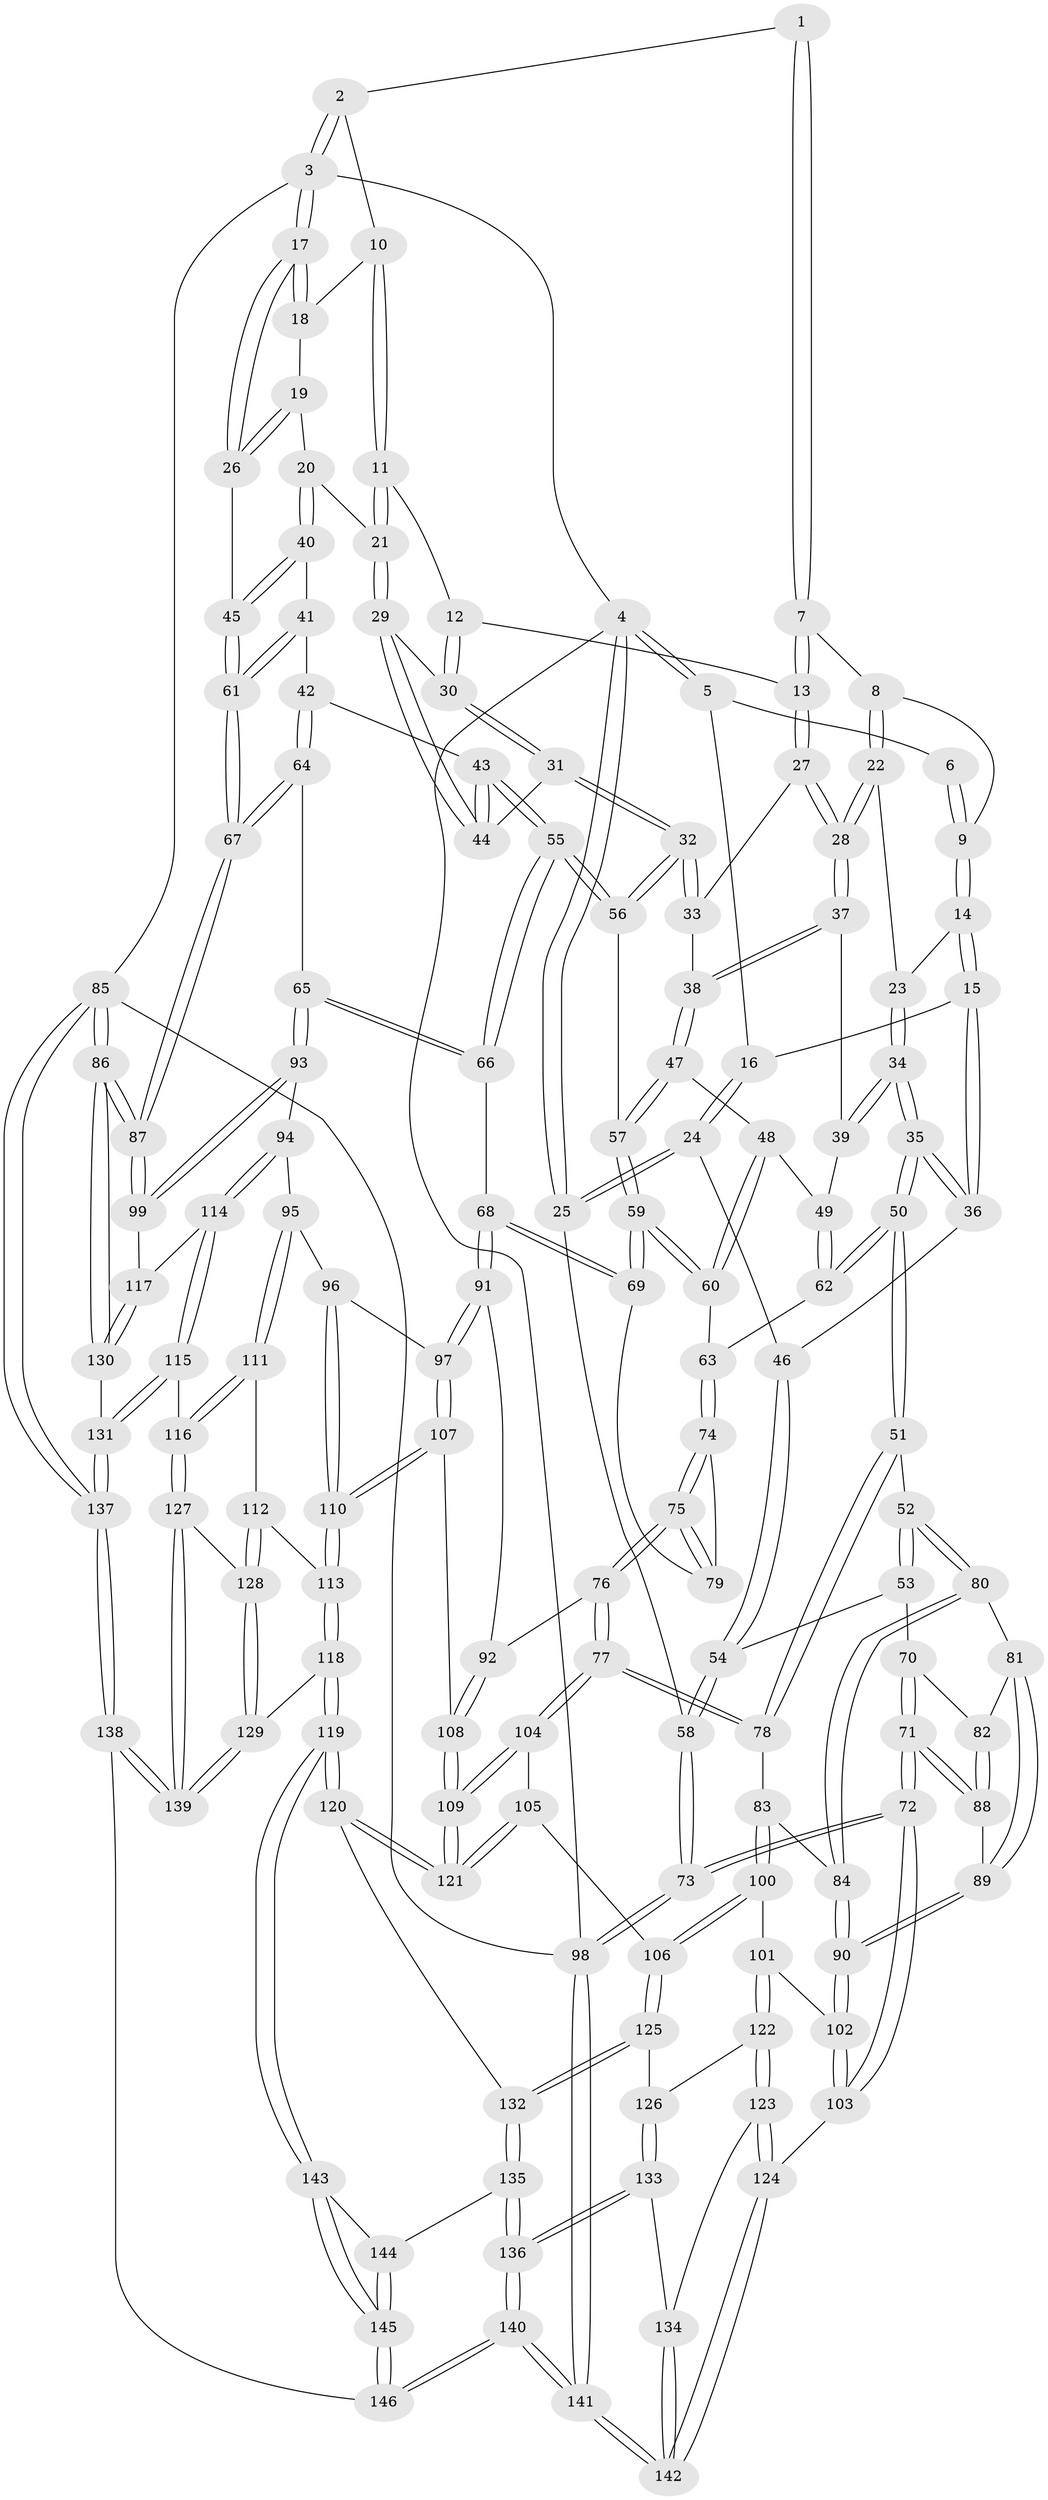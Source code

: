 // coarse degree distribution, {2: 0.10227272727272728, 5: 0.07954545454545454, 4: 0.14772727272727273, 3: 0.6477272727272727, 6: 0.022727272727272728}
// Generated by graph-tools (version 1.1) at 2025/54/03/04/25 22:54:42]
// undirected, 146 vertices, 362 edges
graph export_dot {
  node [color=gray90,style=filled];
  1 [pos="+0.7178073457496752+0"];
  2 [pos="+1+0"];
  3 [pos="+1+0"];
  4 [pos="+0+0"];
  5 [pos="+0.1529161701258839+0"];
  6 [pos="+0.4039730055424575+0"];
  7 [pos="+0.6751337009720331+0.13410211281204582"];
  8 [pos="+0.5844874928137633+0.11981997784491404"];
  9 [pos="+0.45202100722069793+0.02650486371373096"];
  10 [pos="+0.8387116539314081+0.08765374793983804"];
  11 [pos="+0.748538987547762+0.17426180012297182"];
  12 [pos="+0.7362603407995166+0.1732188824535893"];
  13 [pos="+0.6976052089397554+0.1655517002342003"];
  14 [pos="+0.3605270064679531+0.19303075706143644"];
  15 [pos="+0.215984338028686+0.19797562190613635"];
  16 [pos="+0.16883935249640206+0.06803877716593922"];
  17 [pos="+1+0"];
  18 [pos="+0.9559935936057927+0.11193238335831646"];
  19 [pos="+0.9253914377998672+0.18769968188960418"];
  20 [pos="+0.8803524676543583+0.24614820081197675"];
  21 [pos="+0.8675303615050314+0.24453898885232137"];
  22 [pos="+0.4374718001511122+0.2500068683784696"];
  23 [pos="+0.4228630817210786+0.24309602698204713"];
  24 [pos="+0+0.22176861145305243"];
  25 [pos="+0+0.2280333292055211"];
  26 [pos="+1+0.2067052234337385"];
  27 [pos="+0.6879109973288964+0.18443527467424364"];
  28 [pos="+0.4661766709999569+0.2857719678723546"];
  29 [pos="+0.8187809715187964+0.3363041041467347"];
  30 [pos="+0.7597194321037384+0.322830623776338"];
  31 [pos="+0.7376114950291159+0.3795955717696123"];
  32 [pos="+0.7228499279351469+0.38669275381994533"];
  33 [pos="+0.6659970067937065+0.2579132574784222"];
  34 [pos="+0.3130360964794337+0.4114012484137659"];
  35 [pos="+0.2813902857599134+0.4379633092217196"];
  36 [pos="+0.1836997110183834+0.2651991938273958"];
  37 [pos="+0.4677964720074378+0.28957851868147355"];
  38 [pos="+0.5707184191117175+0.36165883927098275"];
  39 [pos="+0.4409135070169813+0.3525671598795288"];
  40 [pos="+0.9026272074488407+0.26573999696012324"];
  41 [pos="+0.9299273607425689+0.3958463307369629"];
  42 [pos="+0.8862419522079558+0.4317743430688295"];
  43 [pos="+0.8417234394954795+0.4159837021061494"];
  44 [pos="+0.8089471172708351+0.36732853573992946"];
  45 [pos="+1+0.2984035929665941"];
  46 [pos="+0.1525639341158387+0.27808253613027745"];
  47 [pos="+0.573761408656558+0.37988537580921616"];
  48 [pos="+0.5720173806225277+0.38146364448462505"];
  49 [pos="+0.4510253302647561+0.42992585551914525"];
  50 [pos="+0.28299332861838944+0.45147043452142077"];
  51 [pos="+0.2643677148551532+0.48723622008010753"];
  52 [pos="+0.2632067218702308+0.4880240979993824"];
  53 [pos="+0.08155669644325317+0.48747401939283125"];
  54 [pos="+0.04472495796903569+0.44079515636009253"];
  55 [pos="+0.7298804300905793+0.48392332964574875"];
  56 [pos="+0.7033083728672999+0.43269215393231963"];
  57 [pos="+0.6108233790215835+0.4154300795793641"];
  58 [pos="+0+0.4321473104666077"];
  59 [pos="+0.580890818262215+0.5533786029592377"];
  60 [pos="+0.5277335468705945+0.45649577922685786"];
  61 [pos="+1+0.46632998023623173"];
  62 [pos="+0.4294345004940236+0.4809706806759593"];
  63 [pos="+0.4397733122461933+0.4924408339530641"];
  64 [pos="+0.8823077035725927+0.5507491940770909"];
  65 [pos="+0.7624850270248399+0.591522934701337"];
  66 [pos="+0.7390593086765385+0.5746152337470417"];
  67 [pos="+1+0.665364276300015"];
  68 [pos="+0.6002650796493597+0.5926304697461746"];
  69 [pos="+0.5809280602481712+0.5670321955350013"];
  70 [pos="+0.07975386498924995+0.5188876177580197"];
  71 [pos="+0+0.7009871963765879"];
  72 [pos="+0+0.7617683212927304"];
  73 [pos="+0+0.7605449883864541"];
  74 [pos="+0.4467200848636325+0.5085483390135106"];
  75 [pos="+0.4165364216567412+0.6115803858247326"];
  76 [pos="+0.3973088764078947+0.6530329289423761"];
  77 [pos="+0.3909030037177493+0.6542114432743553"];
  78 [pos="+0.3694221191294307+0.6483658619046222"];
  79 [pos="+0.5693305444408424+0.5634518187354867"];
  80 [pos="+0.217112000862425+0.5711116212829938"];
  81 [pos="+0.15027632940031926+0.592388752226039"];
  82 [pos="+0.13340760186128897+0.5913135870121512"];
  83 [pos="+0.29678672901076786+0.6796633008795535"];
  84 [pos="+0.22877468474393553+0.6508612984169003"];
  85 [pos="+1+1"];
  86 [pos="+1+1"];
  87 [pos="+1+0.6677292770164185"];
  88 [pos="+0.06889824340664455+0.6682888517259795"];
  89 [pos="+0.16787634517963557+0.6884509220702931"];
  90 [pos="+0.1769043171093279+0.6933887327235422"];
  91 [pos="+0.5924257456930162+0.6088844464755359"];
  92 [pos="+0.4165541783859841+0.661840922909123"];
  93 [pos="+0.7757382399769338+0.6842417805039048"];
  94 [pos="+0.7717220613934724+0.6960608856255633"];
  95 [pos="+0.6605750890809401+0.7226838885791659"];
  96 [pos="+0.5922475283991202+0.6948281460112563"];
  97 [pos="+0.5865360270967885+0.6874568327659962"];
  98 [pos="+0+1"];
  99 [pos="+1+0.7297239921125672"];
  100 [pos="+0.2624579227922921+0.7812883732881871"];
  101 [pos="+0.21029513404391426+0.7710795708436694"];
  102 [pos="+0.18197543125853197+0.7271655054118474"];
  103 [pos="+0+0.8132902358868193"];
  104 [pos="+0.36905924383028577+0.7626707238352467"];
  105 [pos="+0.34515277613059075+0.7949660414709757"];
  106 [pos="+0.2995491826774485+0.8238582895295911"];
  107 [pos="+0.5040666901703036+0.7384221017762048"];
  108 [pos="+0.4890461361117552+0.7436840907103455"];
  109 [pos="+0.47743364019753787+0.7969623626925498"];
  110 [pos="+0.6076913663818218+0.8069635715380529"];
  111 [pos="+0.6553419261505256+0.8075306086518848"];
  112 [pos="+0.6302868044820328+0.8077638400833981"];
  113 [pos="+0.6078472783511341+0.8073727863712281"];
  114 [pos="+0.7725978315129663+0.7909940318047591"];
  115 [pos="+0.736677926239766+0.8384673864789925"];
  116 [pos="+0.7349742434264482+0.8389454201114278"];
  117 [pos="+0.8916977979768196+0.822967491746459"];
  118 [pos="+0.5300884596154284+0.8918640064357557"];
  119 [pos="+0.5120958128578489+0.8933375700187861"];
  120 [pos="+0.48250849935179796+0.8532426412136099"];
  121 [pos="+0.4810411940045828+0.8485250151775727"];
  122 [pos="+0.16802974274245383+0.8125742375997961"];
  123 [pos="+0.06063576518642726+0.8580181166823672"];
  124 [pos="+0.03686264238839752+0.8572645497030464"];
  125 [pos="+0.30008182600629696+0.8444168545852719"];
  126 [pos="+0.21571935823229277+0.8779300977810225"];
  127 [pos="+0.690156231468849+0.8949699658934464"];
  128 [pos="+0.6395901295753641+0.8947483914340305"];
  129 [pos="+0.5435655015917684+0.8989285212520338"];
  130 [pos="+0.8924500163652891+0.8459197311556446"];
  131 [pos="+0.8462512279987413+0.9961418384247139"];
  132 [pos="+0.31621319103992+0.8773042514018523"];
  133 [pos="+0.1890647360200633+0.9105196798080089"];
  134 [pos="+0.1480928382063537+0.9017153002003262"];
  135 [pos="+0.3170832746066426+0.8890570059061554"];
  136 [pos="+0.237490735532632+0.9978703309666376"];
  137 [pos="+0.9206839190078691+1"];
  138 [pos="+0.7596625065424533+1"];
  139 [pos="+0.671169761096465+1"];
  140 [pos="+0.19977846317910047+1"];
  141 [pos="+0.17158728175586263+1"];
  142 [pos="+0.15234066890653847+1"];
  143 [pos="+0.4799494796670864+0.9493689965997383"];
  144 [pos="+0.33532318180219317+0.9080308846646654"];
  145 [pos="+0.42461037887977127+1"];
  146 [pos="+0.4170712162569311+1"];
  1 -- 2;
  1 -- 7;
  1 -- 7;
  2 -- 3;
  2 -- 3;
  2 -- 10;
  3 -- 4;
  3 -- 17;
  3 -- 17;
  3 -- 85;
  4 -- 5;
  4 -- 5;
  4 -- 25;
  4 -- 25;
  4 -- 98;
  5 -- 6;
  5 -- 16;
  6 -- 9;
  6 -- 9;
  7 -- 8;
  7 -- 13;
  7 -- 13;
  8 -- 9;
  8 -- 22;
  8 -- 22;
  9 -- 14;
  9 -- 14;
  10 -- 11;
  10 -- 11;
  10 -- 18;
  11 -- 12;
  11 -- 21;
  11 -- 21;
  12 -- 13;
  12 -- 30;
  12 -- 30;
  13 -- 27;
  13 -- 27;
  14 -- 15;
  14 -- 15;
  14 -- 23;
  15 -- 16;
  15 -- 36;
  15 -- 36;
  16 -- 24;
  16 -- 24;
  17 -- 18;
  17 -- 18;
  17 -- 26;
  17 -- 26;
  18 -- 19;
  19 -- 20;
  19 -- 26;
  19 -- 26;
  20 -- 21;
  20 -- 40;
  20 -- 40;
  21 -- 29;
  21 -- 29;
  22 -- 23;
  22 -- 28;
  22 -- 28;
  23 -- 34;
  23 -- 34;
  24 -- 25;
  24 -- 25;
  24 -- 46;
  25 -- 58;
  26 -- 45;
  27 -- 28;
  27 -- 28;
  27 -- 33;
  28 -- 37;
  28 -- 37;
  29 -- 30;
  29 -- 44;
  29 -- 44;
  30 -- 31;
  30 -- 31;
  31 -- 32;
  31 -- 32;
  31 -- 44;
  32 -- 33;
  32 -- 33;
  32 -- 56;
  32 -- 56;
  33 -- 38;
  34 -- 35;
  34 -- 35;
  34 -- 39;
  34 -- 39;
  35 -- 36;
  35 -- 36;
  35 -- 50;
  35 -- 50;
  36 -- 46;
  37 -- 38;
  37 -- 38;
  37 -- 39;
  38 -- 47;
  38 -- 47;
  39 -- 49;
  40 -- 41;
  40 -- 45;
  40 -- 45;
  41 -- 42;
  41 -- 61;
  41 -- 61;
  42 -- 43;
  42 -- 64;
  42 -- 64;
  43 -- 44;
  43 -- 44;
  43 -- 55;
  43 -- 55;
  45 -- 61;
  45 -- 61;
  46 -- 54;
  46 -- 54;
  47 -- 48;
  47 -- 57;
  47 -- 57;
  48 -- 49;
  48 -- 60;
  48 -- 60;
  49 -- 62;
  49 -- 62;
  50 -- 51;
  50 -- 51;
  50 -- 62;
  50 -- 62;
  51 -- 52;
  51 -- 78;
  51 -- 78;
  52 -- 53;
  52 -- 53;
  52 -- 80;
  52 -- 80;
  53 -- 54;
  53 -- 70;
  54 -- 58;
  54 -- 58;
  55 -- 56;
  55 -- 56;
  55 -- 66;
  55 -- 66;
  56 -- 57;
  57 -- 59;
  57 -- 59;
  58 -- 73;
  58 -- 73;
  59 -- 60;
  59 -- 60;
  59 -- 69;
  59 -- 69;
  60 -- 63;
  61 -- 67;
  61 -- 67;
  62 -- 63;
  63 -- 74;
  63 -- 74;
  64 -- 65;
  64 -- 67;
  64 -- 67;
  65 -- 66;
  65 -- 66;
  65 -- 93;
  65 -- 93;
  66 -- 68;
  67 -- 87;
  67 -- 87;
  68 -- 69;
  68 -- 69;
  68 -- 91;
  68 -- 91;
  69 -- 79;
  70 -- 71;
  70 -- 71;
  70 -- 82;
  71 -- 72;
  71 -- 72;
  71 -- 88;
  71 -- 88;
  72 -- 73;
  72 -- 73;
  72 -- 103;
  72 -- 103;
  73 -- 98;
  73 -- 98;
  74 -- 75;
  74 -- 75;
  74 -- 79;
  75 -- 76;
  75 -- 76;
  75 -- 79;
  75 -- 79;
  76 -- 77;
  76 -- 77;
  76 -- 92;
  77 -- 78;
  77 -- 78;
  77 -- 104;
  77 -- 104;
  78 -- 83;
  80 -- 81;
  80 -- 84;
  80 -- 84;
  81 -- 82;
  81 -- 89;
  81 -- 89;
  82 -- 88;
  82 -- 88;
  83 -- 84;
  83 -- 100;
  83 -- 100;
  84 -- 90;
  84 -- 90;
  85 -- 86;
  85 -- 86;
  85 -- 137;
  85 -- 137;
  85 -- 98;
  86 -- 87;
  86 -- 87;
  86 -- 130;
  86 -- 130;
  87 -- 99;
  87 -- 99;
  88 -- 89;
  89 -- 90;
  89 -- 90;
  90 -- 102;
  90 -- 102;
  91 -- 92;
  91 -- 97;
  91 -- 97;
  92 -- 108;
  92 -- 108;
  93 -- 94;
  93 -- 99;
  93 -- 99;
  94 -- 95;
  94 -- 114;
  94 -- 114;
  95 -- 96;
  95 -- 111;
  95 -- 111;
  96 -- 97;
  96 -- 110;
  96 -- 110;
  97 -- 107;
  97 -- 107;
  98 -- 141;
  98 -- 141;
  99 -- 117;
  100 -- 101;
  100 -- 106;
  100 -- 106;
  101 -- 102;
  101 -- 122;
  101 -- 122;
  102 -- 103;
  102 -- 103;
  103 -- 124;
  104 -- 105;
  104 -- 109;
  104 -- 109;
  105 -- 106;
  105 -- 121;
  105 -- 121;
  106 -- 125;
  106 -- 125;
  107 -- 108;
  107 -- 110;
  107 -- 110;
  108 -- 109;
  108 -- 109;
  109 -- 121;
  109 -- 121;
  110 -- 113;
  110 -- 113;
  111 -- 112;
  111 -- 116;
  111 -- 116;
  112 -- 113;
  112 -- 128;
  112 -- 128;
  113 -- 118;
  113 -- 118;
  114 -- 115;
  114 -- 115;
  114 -- 117;
  115 -- 116;
  115 -- 131;
  115 -- 131;
  116 -- 127;
  116 -- 127;
  117 -- 130;
  117 -- 130;
  118 -- 119;
  118 -- 119;
  118 -- 129;
  119 -- 120;
  119 -- 120;
  119 -- 143;
  119 -- 143;
  120 -- 121;
  120 -- 121;
  120 -- 132;
  122 -- 123;
  122 -- 123;
  122 -- 126;
  123 -- 124;
  123 -- 124;
  123 -- 134;
  124 -- 142;
  124 -- 142;
  125 -- 126;
  125 -- 132;
  125 -- 132;
  126 -- 133;
  126 -- 133;
  127 -- 128;
  127 -- 139;
  127 -- 139;
  128 -- 129;
  128 -- 129;
  129 -- 139;
  129 -- 139;
  130 -- 131;
  131 -- 137;
  131 -- 137;
  132 -- 135;
  132 -- 135;
  133 -- 134;
  133 -- 136;
  133 -- 136;
  134 -- 142;
  134 -- 142;
  135 -- 136;
  135 -- 136;
  135 -- 144;
  136 -- 140;
  136 -- 140;
  137 -- 138;
  137 -- 138;
  138 -- 139;
  138 -- 139;
  138 -- 146;
  140 -- 141;
  140 -- 141;
  140 -- 146;
  140 -- 146;
  141 -- 142;
  141 -- 142;
  143 -- 144;
  143 -- 145;
  143 -- 145;
  144 -- 145;
  144 -- 145;
  145 -- 146;
  145 -- 146;
}
